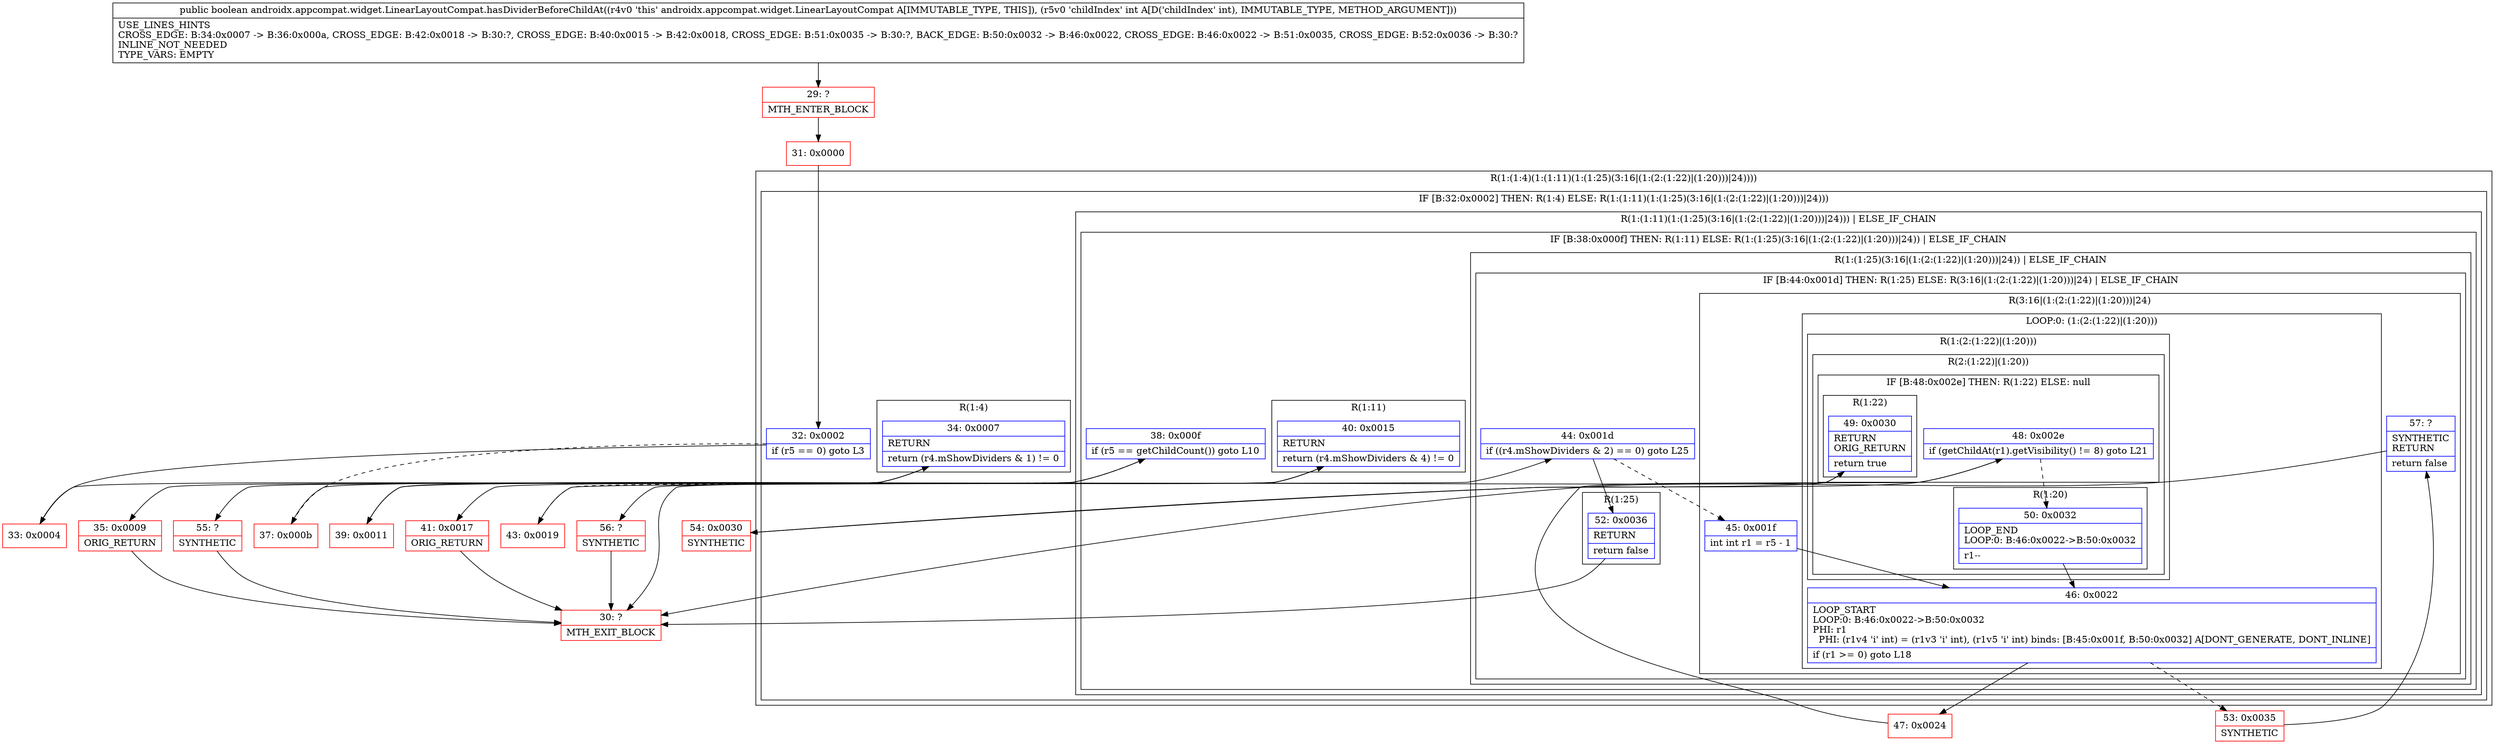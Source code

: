 digraph "CFG forandroidx.appcompat.widget.LinearLayoutCompat.hasDividerBeforeChildAt(I)Z" {
subgraph cluster_Region_2136580637 {
label = "R(1:(1:4)(1:(1:11)(1:(1:25)(3:16|(1:(2:(1:22)|(1:20)))|24))))";
node [shape=record,color=blue];
subgraph cluster_IfRegion_710545393 {
label = "IF [B:32:0x0002] THEN: R(1:4) ELSE: R(1:(1:11)(1:(1:25)(3:16|(1:(2:(1:22)|(1:20)))|24)))";
node [shape=record,color=blue];
Node_32 [shape=record,label="{32\:\ 0x0002|if (r5 == 0) goto L3\l}"];
subgraph cluster_Region_1806084657 {
label = "R(1:4)";
node [shape=record,color=blue];
Node_34 [shape=record,label="{34\:\ 0x0007|RETURN\l|return (r4.mShowDividers & 1) != 0\l}"];
}
subgraph cluster_Region_1949484270 {
label = "R(1:(1:11)(1:(1:25)(3:16|(1:(2:(1:22)|(1:20)))|24))) | ELSE_IF_CHAIN\l";
node [shape=record,color=blue];
subgraph cluster_IfRegion_1179244863 {
label = "IF [B:38:0x000f] THEN: R(1:11) ELSE: R(1:(1:25)(3:16|(1:(2:(1:22)|(1:20)))|24)) | ELSE_IF_CHAIN\l";
node [shape=record,color=blue];
Node_38 [shape=record,label="{38\:\ 0x000f|if (r5 == getChildCount()) goto L10\l}"];
subgraph cluster_Region_1016488832 {
label = "R(1:11)";
node [shape=record,color=blue];
Node_40 [shape=record,label="{40\:\ 0x0015|RETURN\l|return (r4.mShowDividers & 4) != 0\l}"];
}
subgraph cluster_Region_1656729857 {
label = "R(1:(1:25)(3:16|(1:(2:(1:22)|(1:20)))|24)) | ELSE_IF_CHAIN\l";
node [shape=record,color=blue];
subgraph cluster_IfRegion_13110284 {
label = "IF [B:44:0x001d] THEN: R(1:25) ELSE: R(3:16|(1:(2:(1:22)|(1:20)))|24) | ELSE_IF_CHAIN\l";
node [shape=record,color=blue];
Node_44 [shape=record,label="{44\:\ 0x001d|if ((r4.mShowDividers & 2) == 0) goto L25\l}"];
subgraph cluster_Region_146849035 {
label = "R(1:25)";
node [shape=record,color=blue];
Node_52 [shape=record,label="{52\:\ 0x0036|RETURN\l|return false\l}"];
}
subgraph cluster_Region_169998356 {
label = "R(3:16|(1:(2:(1:22)|(1:20)))|24)";
node [shape=record,color=blue];
Node_45 [shape=record,label="{45\:\ 0x001f|int int r1 = r5 \- 1\l}"];
subgraph cluster_LoopRegion_591043870 {
label = "LOOP:0: (1:(2:(1:22)|(1:20)))";
node [shape=record,color=blue];
Node_46 [shape=record,label="{46\:\ 0x0022|LOOP_START\lLOOP:0: B:46:0x0022\-\>B:50:0x0032\lPHI: r1 \l  PHI: (r1v4 'i' int) = (r1v3 'i' int), (r1v5 'i' int) binds: [B:45:0x001f, B:50:0x0032] A[DONT_GENERATE, DONT_INLINE]\l|if (r1 \>= 0) goto L18\l}"];
subgraph cluster_Region_130373104 {
label = "R(1:(2:(1:22)|(1:20)))";
node [shape=record,color=blue];
subgraph cluster_Region_418237360 {
label = "R(2:(1:22)|(1:20))";
node [shape=record,color=blue];
subgraph cluster_IfRegion_758586799 {
label = "IF [B:48:0x002e] THEN: R(1:22) ELSE: null";
node [shape=record,color=blue];
Node_48 [shape=record,label="{48\:\ 0x002e|if (getChildAt(r1).getVisibility() != 8) goto L21\l}"];
subgraph cluster_Region_1485118669 {
label = "R(1:22)";
node [shape=record,color=blue];
Node_49 [shape=record,label="{49\:\ 0x0030|RETURN\lORIG_RETURN\l|return true\l}"];
}
}
subgraph cluster_Region_1792015331 {
label = "R(1:20)";
node [shape=record,color=blue];
Node_50 [shape=record,label="{50\:\ 0x0032|LOOP_END\lLOOP:0: B:46:0x0022\-\>B:50:0x0032\l|r1\-\-\l}"];
}
}
}
}
Node_57 [shape=record,label="{57\:\ ?|SYNTHETIC\lRETURN\l|return false\l}"];
}
}
}
}
}
}
}
Node_29 [shape=record,color=red,label="{29\:\ ?|MTH_ENTER_BLOCK\l}"];
Node_31 [shape=record,color=red,label="{31\:\ 0x0000}"];
Node_33 [shape=record,color=red,label="{33\:\ 0x0004}"];
Node_35 [shape=record,color=red,label="{35\:\ 0x0009|ORIG_RETURN\l}"];
Node_30 [shape=record,color=red,label="{30\:\ ?|MTH_EXIT_BLOCK\l}"];
Node_55 [shape=record,color=red,label="{55\:\ ?|SYNTHETIC\l}"];
Node_37 [shape=record,color=red,label="{37\:\ 0x000b}"];
Node_39 [shape=record,color=red,label="{39\:\ 0x0011}"];
Node_41 [shape=record,color=red,label="{41\:\ 0x0017|ORIG_RETURN\l}"];
Node_56 [shape=record,color=red,label="{56\:\ ?|SYNTHETIC\l}"];
Node_43 [shape=record,color=red,label="{43\:\ 0x0019}"];
Node_47 [shape=record,color=red,label="{47\:\ 0x0024}"];
Node_54 [shape=record,color=red,label="{54\:\ 0x0030|SYNTHETIC\l}"];
Node_53 [shape=record,color=red,label="{53\:\ 0x0035|SYNTHETIC\l}"];
MethodNode[shape=record,label="{public boolean androidx.appcompat.widget.LinearLayoutCompat.hasDividerBeforeChildAt((r4v0 'this' androidx.appcompat.widget.LinearLayoutCompat A[IMMUTABLE_TYPE, THIS]), (r5v0 'childIndex' int A[D('childIndex' int), IMMUTABLE_TYPE, METHOD_ARGUMENT]))  | USE_LINES_HINTS\lCROSS_EDGE: B:34:0x0007 \-\> B:36:0x000a, CROSS_EDGE: B:42:0x0018 \-\> B:30:?, CROSS_EDGE: B:40:0x0015 \-\> B:42:0x0018, CROSS_EDGE: B:51:0x0035 \-\> B:30:?, BACK_EDGE: B:50:0x0032 \-\> B:46:0x0022, CROSS_EDGE: B:46:0x0022 \-\> B:51:0x0035, CROSS_EDGE: B:52:0x0036 \-\> B:30:?\lINLINE_NOT_NEEDED\lTYPE_VARS: EMPTY\l}"];
MethodNode -> Node_29;Node_32 -> Node_33;
Node_32 -> Node_37[style=dashed];
Node_34 -> Node_35;
Node_34 -> Node_55;
Node_38 -> Node_39;
Node_38 -> Node_43[style=dashed];
Node_40 -> Node_41;
Node_40 -> Node_56;
Node_44 -> Node_45[style=dashed];
Node_44 -> Node_52;
Node_52 -> Node_30;
Node_45 -> Node_46;
Node_46 -> Node_47;
Node_46 -> Node_53[style=dashed];
Node_48 -> Node_50[style=dashed];
Node_48 -> Node_54;
Node_49 -> Node_30;
Node_50 -> Node_46;
Node_57 -> Node_30;
Node_29 -> Node_31;
Node_31 -> Node_32;
Node_33 -> Node_34;
Node_35 -> Node_30;
Node_55 -> Node_30;
Node_37 -> Node_38;
Node_39 -> Node_40;
Node_41 -> Node_30;
Node_56 -> Node_30;
Node_43 -> Node_44;
Node_47 -> Node_48;
Node_54 -> Node_49;
Node_53 -> Node_57;
}

